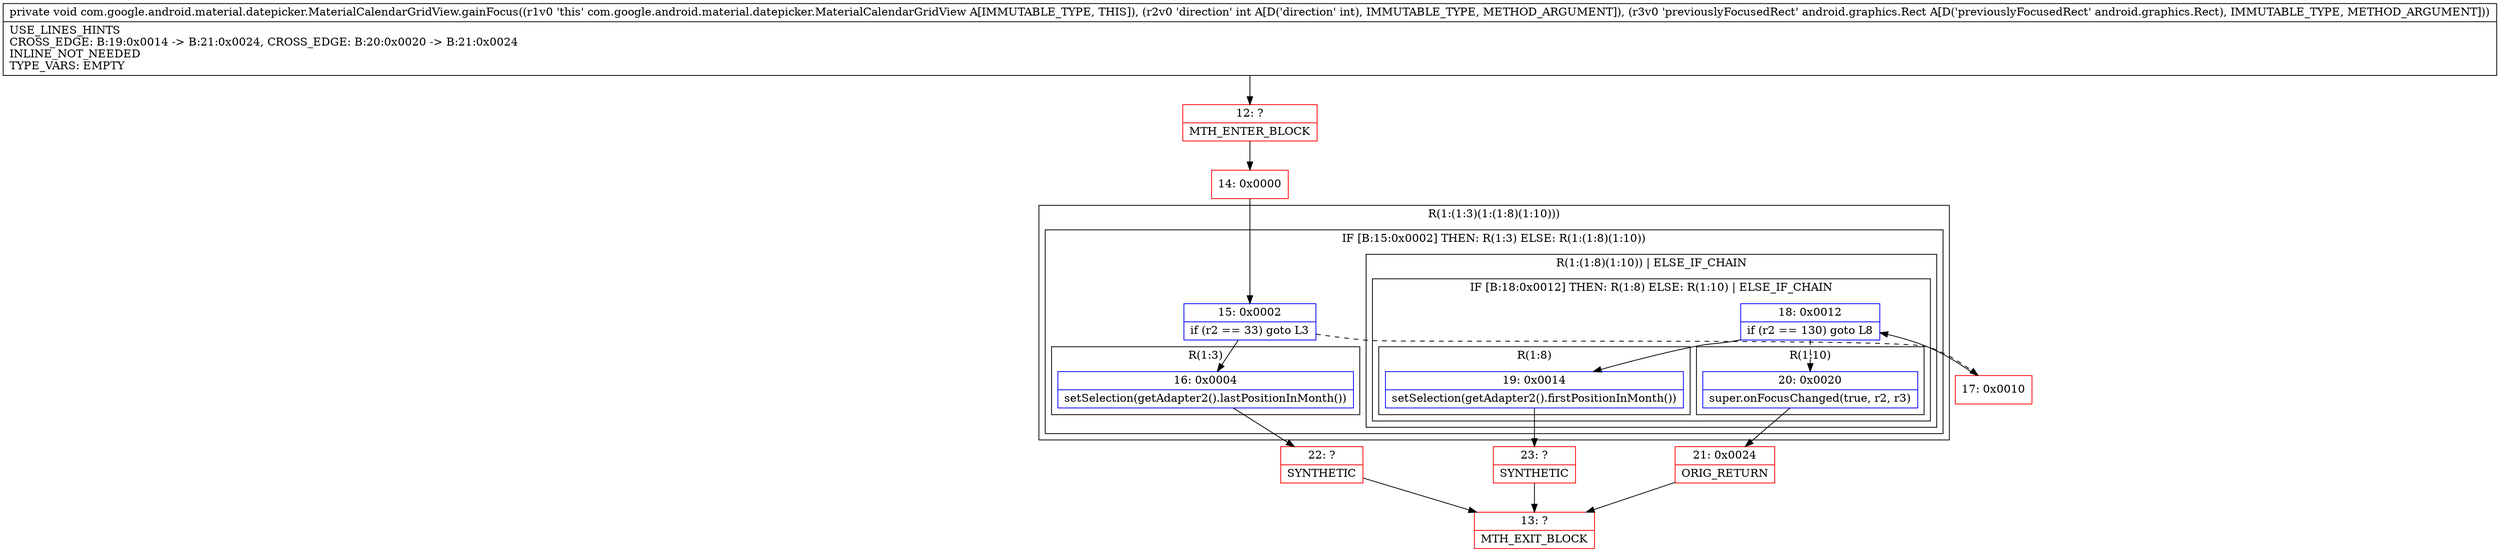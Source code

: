 digraph "CFG forcom.google.android.material.datepicker.MaterialCalendarGridView.gainFocus(ILandroid\/graphics\/Rect;)V" {
subgraph cluster_Region_781427182 {
label = "R(1:(1:3)(1:(1:8)(1:10)))";
node [shape=record,color=blue];
subgraph cluster_IfRegion_1990075079 {
label = "IF [B:15:0x0002] THEN: R(1:3) ELSE: R(1:(1:8)(1:10))";
node [shape=record,color=blue];
Node_15 [shape=record,label="{15\:\ 0x0002|if (r2 == 33) goto L3\l}"];
subgraph cluster_Region_335219406 {
label = "R(1:3)";
node [shape=record,color=blue];
Node_16 [shape=record,label="{16\:\ 0x0004|setSelection(getAdapter2().lastPositionInMonth())\l}"];
}
subgraph cluster_Region_495565281 {
label = "R(1:(1:8)(1:10)) | ELSE_IF_CHAIN\l";
node [shape=record,color=blue];
subgraph cluster_IfRegion_782694255 {
label = "IF [B:18:0x0012] THEN: R(1:8) ELSE: R(1:10) | ELSE_IF_CHAIN\l";
node [shape=record,color=blue];
Node_18 [shape=record,label="{18\:\ 0x0012|if (r2 == 130) goto L8\l}"];
subgraph cluster_Region_690581606 {
label = "R(1:8)";
node [shape=record,color=blue];
Node_19 [shape=record,label="{19\:\ 0x0014|setSelection(getAdapter2().firstPositionInMonth())\l}"];
}
subgraph cluster_Region_1657778935 {
label = "R(1:10)";
node [shape=record,color=blue];
Node_20 [shape=record,label="{20\:\ 0x0020|super.onFocusChanged(true, r2, r3)\l}"];
}
}
}
}
}
Node_12 [shape=record,color=red,label="{12\:\ ?|MTH_ENTER_BLOCK\l}"];
Node_14 [shape=record,color=red,label="{14\:\ 0x0000}"];
Node_22 [shape=record,color=red,label="{22\:\ ?|SYNTHETIC\l}"];
Node_13 [shape=record,color=red,label="{13\:\ ?|MTH_EXIT_BLOCK\l}"];
Node_17 [shape=record,color=red,label="{17\:\ 0x0010}"];
Node_23 [shape=record,color=red,label="{23\:\ ?|SYNTHETIC\l}"];
Node_21 [shape=record,color=red,label="{21\:\ 0x0024|ORIG_RETURN\l}"];
MethodNode[shape=record,label="{private void com.google.android.material.datepicker.MaterialCalendarGridView.gainFocus((r1v0 'this' com.google.android.material.datepicker.MaterialCalendarGridView A[IMMUTABLE_TYPE, THIS]), (r2v0 'direction' int A[D('direction' int), IMMUTABLE_TYPE, METHOD_ARGUMENT]), (r3v0 'previouslyFocusedRect' android.graphics.Rect A[D('previouslyFocusedRect' android.graphics.Rect), IMMUTABLE_TYPE, METHOD_ARGUMENT]))  | USE_LINES_HINTS\lCROSS_EDGE: B:19:0x0014 \-\> B:21:0x0024, CROSS_EDGE: B:20:0x0020 \-\> B:21:0x0024\lINLINE_NOT_NEEDED\lTYPE_VARS: EMPTY\l}"];
MethodNode -> Node_12;Node_15 -> Node_16;
Node_15 -> Node_17[style=dashed];
Node_16 -> Node_22;
Node_18 -> Node_19;
Node_18 -> Node_20[style=dashed];
Node_19 -> Node_23;
Node_20 -> Node_21;
Node_12 -> Node_14;
Node_14 -> Node_15;
Node_22 -> Node_13;
Node_17 -> Node_18;
Node_23 -> Node_13;
Node_21 -> Node_13;
}

